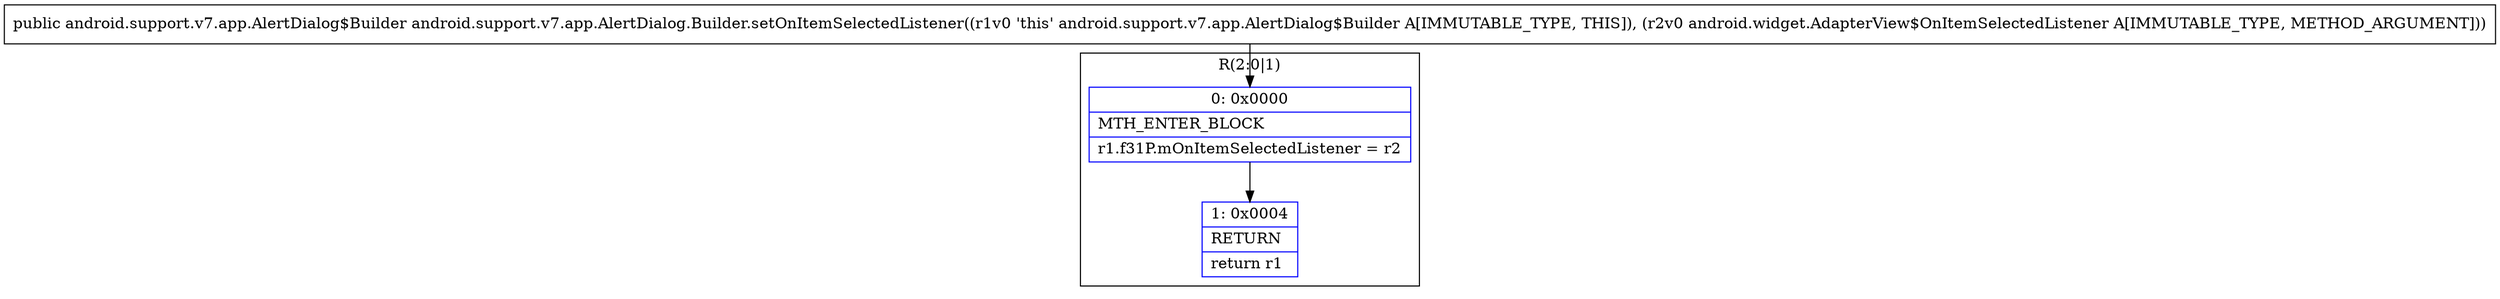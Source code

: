 digraph "CFG forandroid.support.v7.app.AlertDialog.Builder.setOnItemSelectedListener(Landroid\/widget\/AdapterView$OnItemSelectedListener;)Landroid\/support\/v7\/app\/AlertDialog$Builder;" {
subgraph cluster_Region_1521618069 {
label = "R(2:0|1)";
node [shape=record,color=blue];
Node_0 [shape=record,label="{0\:\ 0x0000|MTH_ENTER_BLOCK\l|r1.f31P.mOnItemSelectedListener = r2\l}"];
Node_1 [shape=record,label="{1\:\ 0x0004|RETURN\l|return r1\l}"];
}
MethodNode[shape=record,label="{public android.support.v7.app.AlertDialog$Builder android.support.v7.app.AlertDialog.Builder.setOnItemSelectedListener((r1v0 'this' android.support.v7.app.AlertDialog$Builder A[IMMUTABLE_TYPE, THIS]), (r2v0 android.widget.AdapterView$OnItemSelectedListener A[IMMUTABLE_TYPE, METHOD_ARGUMENT])) }"];
MethodNode -> Node_0;
Node_0 -> Node_1;
}

